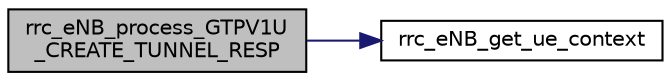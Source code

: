 digraph "rrc_eNB_process_GTPV1U_CREATE_TUNNEL_RESP"
{
 // LATEX_PDF_SIZE
  edge [fontname="Helvetica",fontsize="10",labelfontname="Helvetica",labelfontsize="10"];
  node [fontname="Helvetica",fontsize="10",shape=record];
  rankdir="LR";
  Node1 [label="rrc_eNB_process_GTPV1U\l_CREATE_TUNNEL_RESP",height=0.2,width=0.4,color="black", fillcolor="grey75", style="filled", fontcolor="black",tooltip=" "];
  Node1 -> Node2 [color="midnightblue",fontsize="10",style="solid",fontname="Helvetica"];
  Node2 [label="rrc_eNB_get_ue_context",height=0.2,width=0.4,color="black", fillcolor="white", style="filled",URL="$rrc__eNB__UE__context_8c.html#a746860031d13c8ab30390dc0e7685e9f",tooltip=" "];
}

